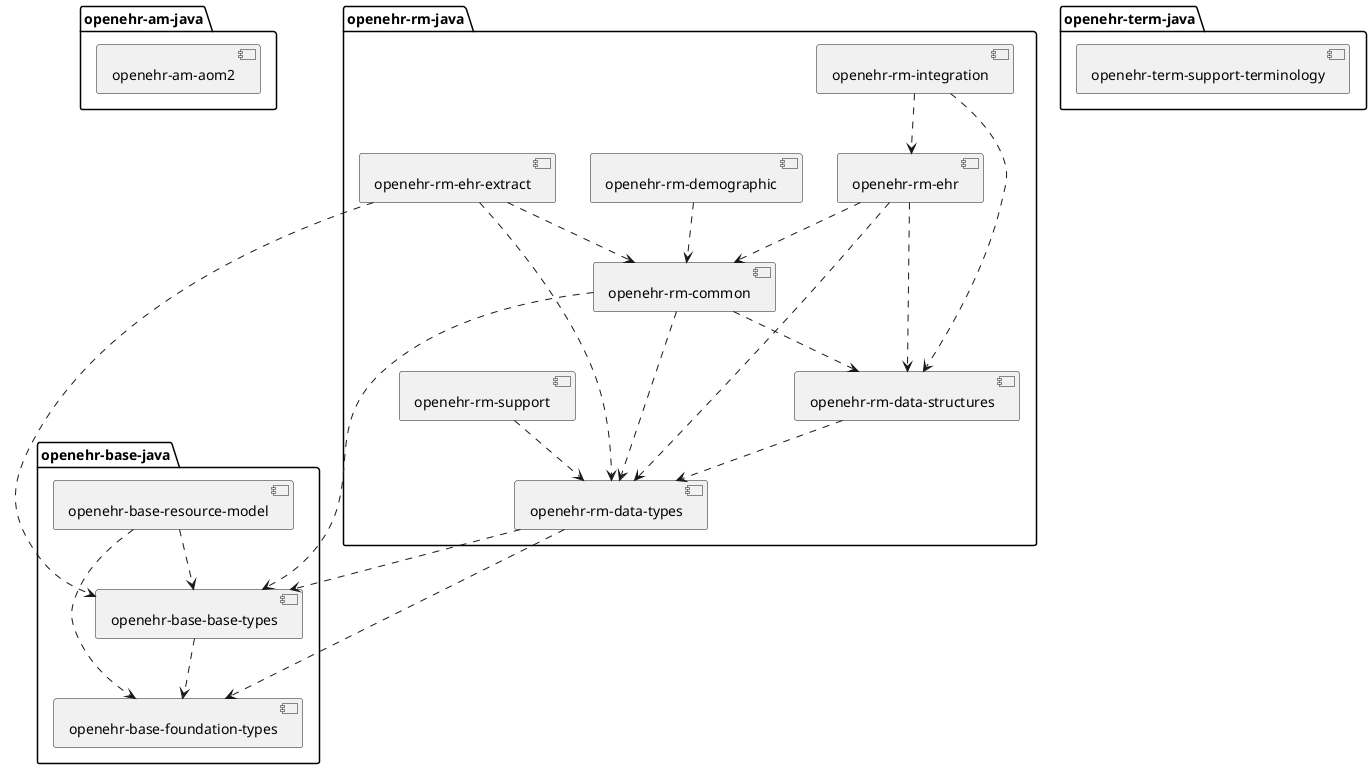 @startuml undefined

package openehr-am-java {
  component "openehr-am-aom2" as aom2
}

package openehr-base-java {
  component "openehr-base-base-types" as baseTypes
  component "openehr-base-foundation-types" as foundationTypes
  component "openehr-base-resource-model" as resourceModel
}

package openehr-rm-java {
  component "openehr-rm-common" as common
  component "openehr-rm-data-structures" as dataStructures
  component "openehr-rm-data-types" as dataTypes
  component "openehr-rm-demographic" as demographic
  component "openehr-rm-ehr" as ehr
  component "openehr-rm-ehr-extract" as ehrExtract
  component "openehr-rm-integration" as integration
  component "openehr-rm-support" as support
}

package openehr-term-java {
  component "openehr-term-support-terminology" as supportTerminology
}

baseTypes ..> foundationTypes
resourceModel ..> baseTypes
resourceModel ..> foundationTypes

common ..> baseTypes
common ..> dataTypes
common ..> dataStructures

dataStructures ..> dataTypes

dataTypes ..> baseTypes
dataTypes ..> foundationTypes

demographic ..> common

ehr ..> common
ehr ..> dataStructures
ehr ..> dataTypes

ehrExtract ..> baseTypes
ehrExtract ..> common
ehrExtract ..> dataTypes

integration ..> dataStructures
integration ..> ehr

support ..> dataTypes

@enduml
